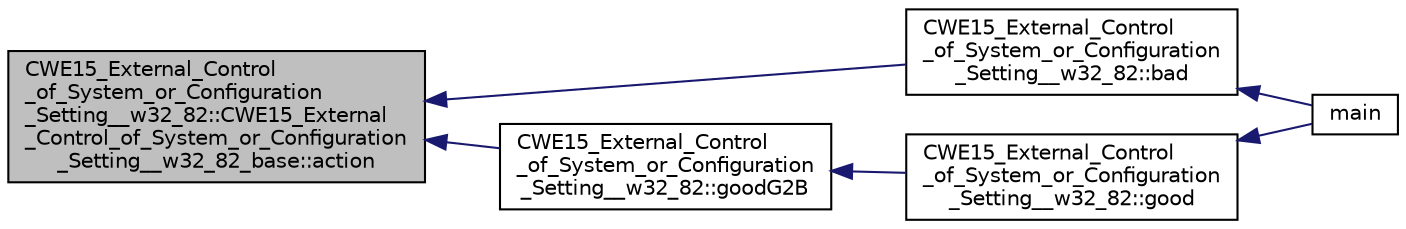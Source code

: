 digraph "CWE15_External_Control_of_System_or_Configuration_Setting__w32_82::CWE15_External_Control_of_System_or_Configuration_Setting__w32_82_base::action"
{
  edge [fontname="Helvetica",fontsize="10",labelfontname="Helvetica",labelfontsize="10"];
  node [fontname="Helvetica",fontsize="10",shape=record];
  rankdir="LR";
  Node1 [label="CWE15_External_Control\l_of_System_or_Configuration\l_Setting__w32_82::CWE15_External\l_Control_of_System_or_Configuration\l_Setting__w32_82_base::action",height=0.2,width=0.4,color="black", fillcolor="grey75", style="filled", fontcolor="black"];
  Node1 -> Node2 [dir="back",color="midnightblue",fontsize="10",style="solid",fontname="Helvetica"];
  Node2 [label="CWE15_External_Control\l_of_System_or_Configuration\l_Setting__w32_82::bad",height=0.2,width=0.4,color="black", fillcolor="white", style="filled",URL="$namespaceCWE15__External__Control__of__System__or__Configuration__Setting____w32__82.html#a144f86ea1371f46406dd7a89f36856b8"];
  Node2 -> Node3 [dir="back",color="midnightblue",fontsize="10",style="solid",fontname="Helvetica"];
  Node3 [label="main",height=0.2,width=0.4,color="black", fillcolor="white", style="filled",URL="$main_8cpp.html#a0ddf1224851353fc92bfbff6f499fa97"];
  Node1 -> Node4 [dir="back",color="midnightblue",fontsize="10",style="solid",fontname="Helvetica"];
  Node4 [label="CWE15_External_Control\l_of_System_or_Configuration\l_Setting__w32_82::goodG2B",height=0.2,width=0.4,color="black", fillcolor="white", style="filled",URL="$namespaceCWE15__External__Control__of__System__or__Configuration__Setting____w32__82.html#a19b4578fa8d937d3b4e38c19b17c2402"];
  Node4 -> Node5 [dir="back",color="midnightblue",fontsize="10",style="solid",fontname="Helvetica"];
  Node5 [label="CWE15_External_Control\l_of_System_or_Configuration\l_Setting__w32_82::good",height=0.2,width=0.4,color="black", fillcolor="white", style="filled",URL="$namespaceCWE15__External__Control__of__System__or__Configuration__Setting____w32__82.html#a218e6c61236626250076714c9853680a"];
  Node5 -> Node3 [dir="back",color="midnightblue",fontsize="10",style="solid",fontname="Helvetica"];
}
